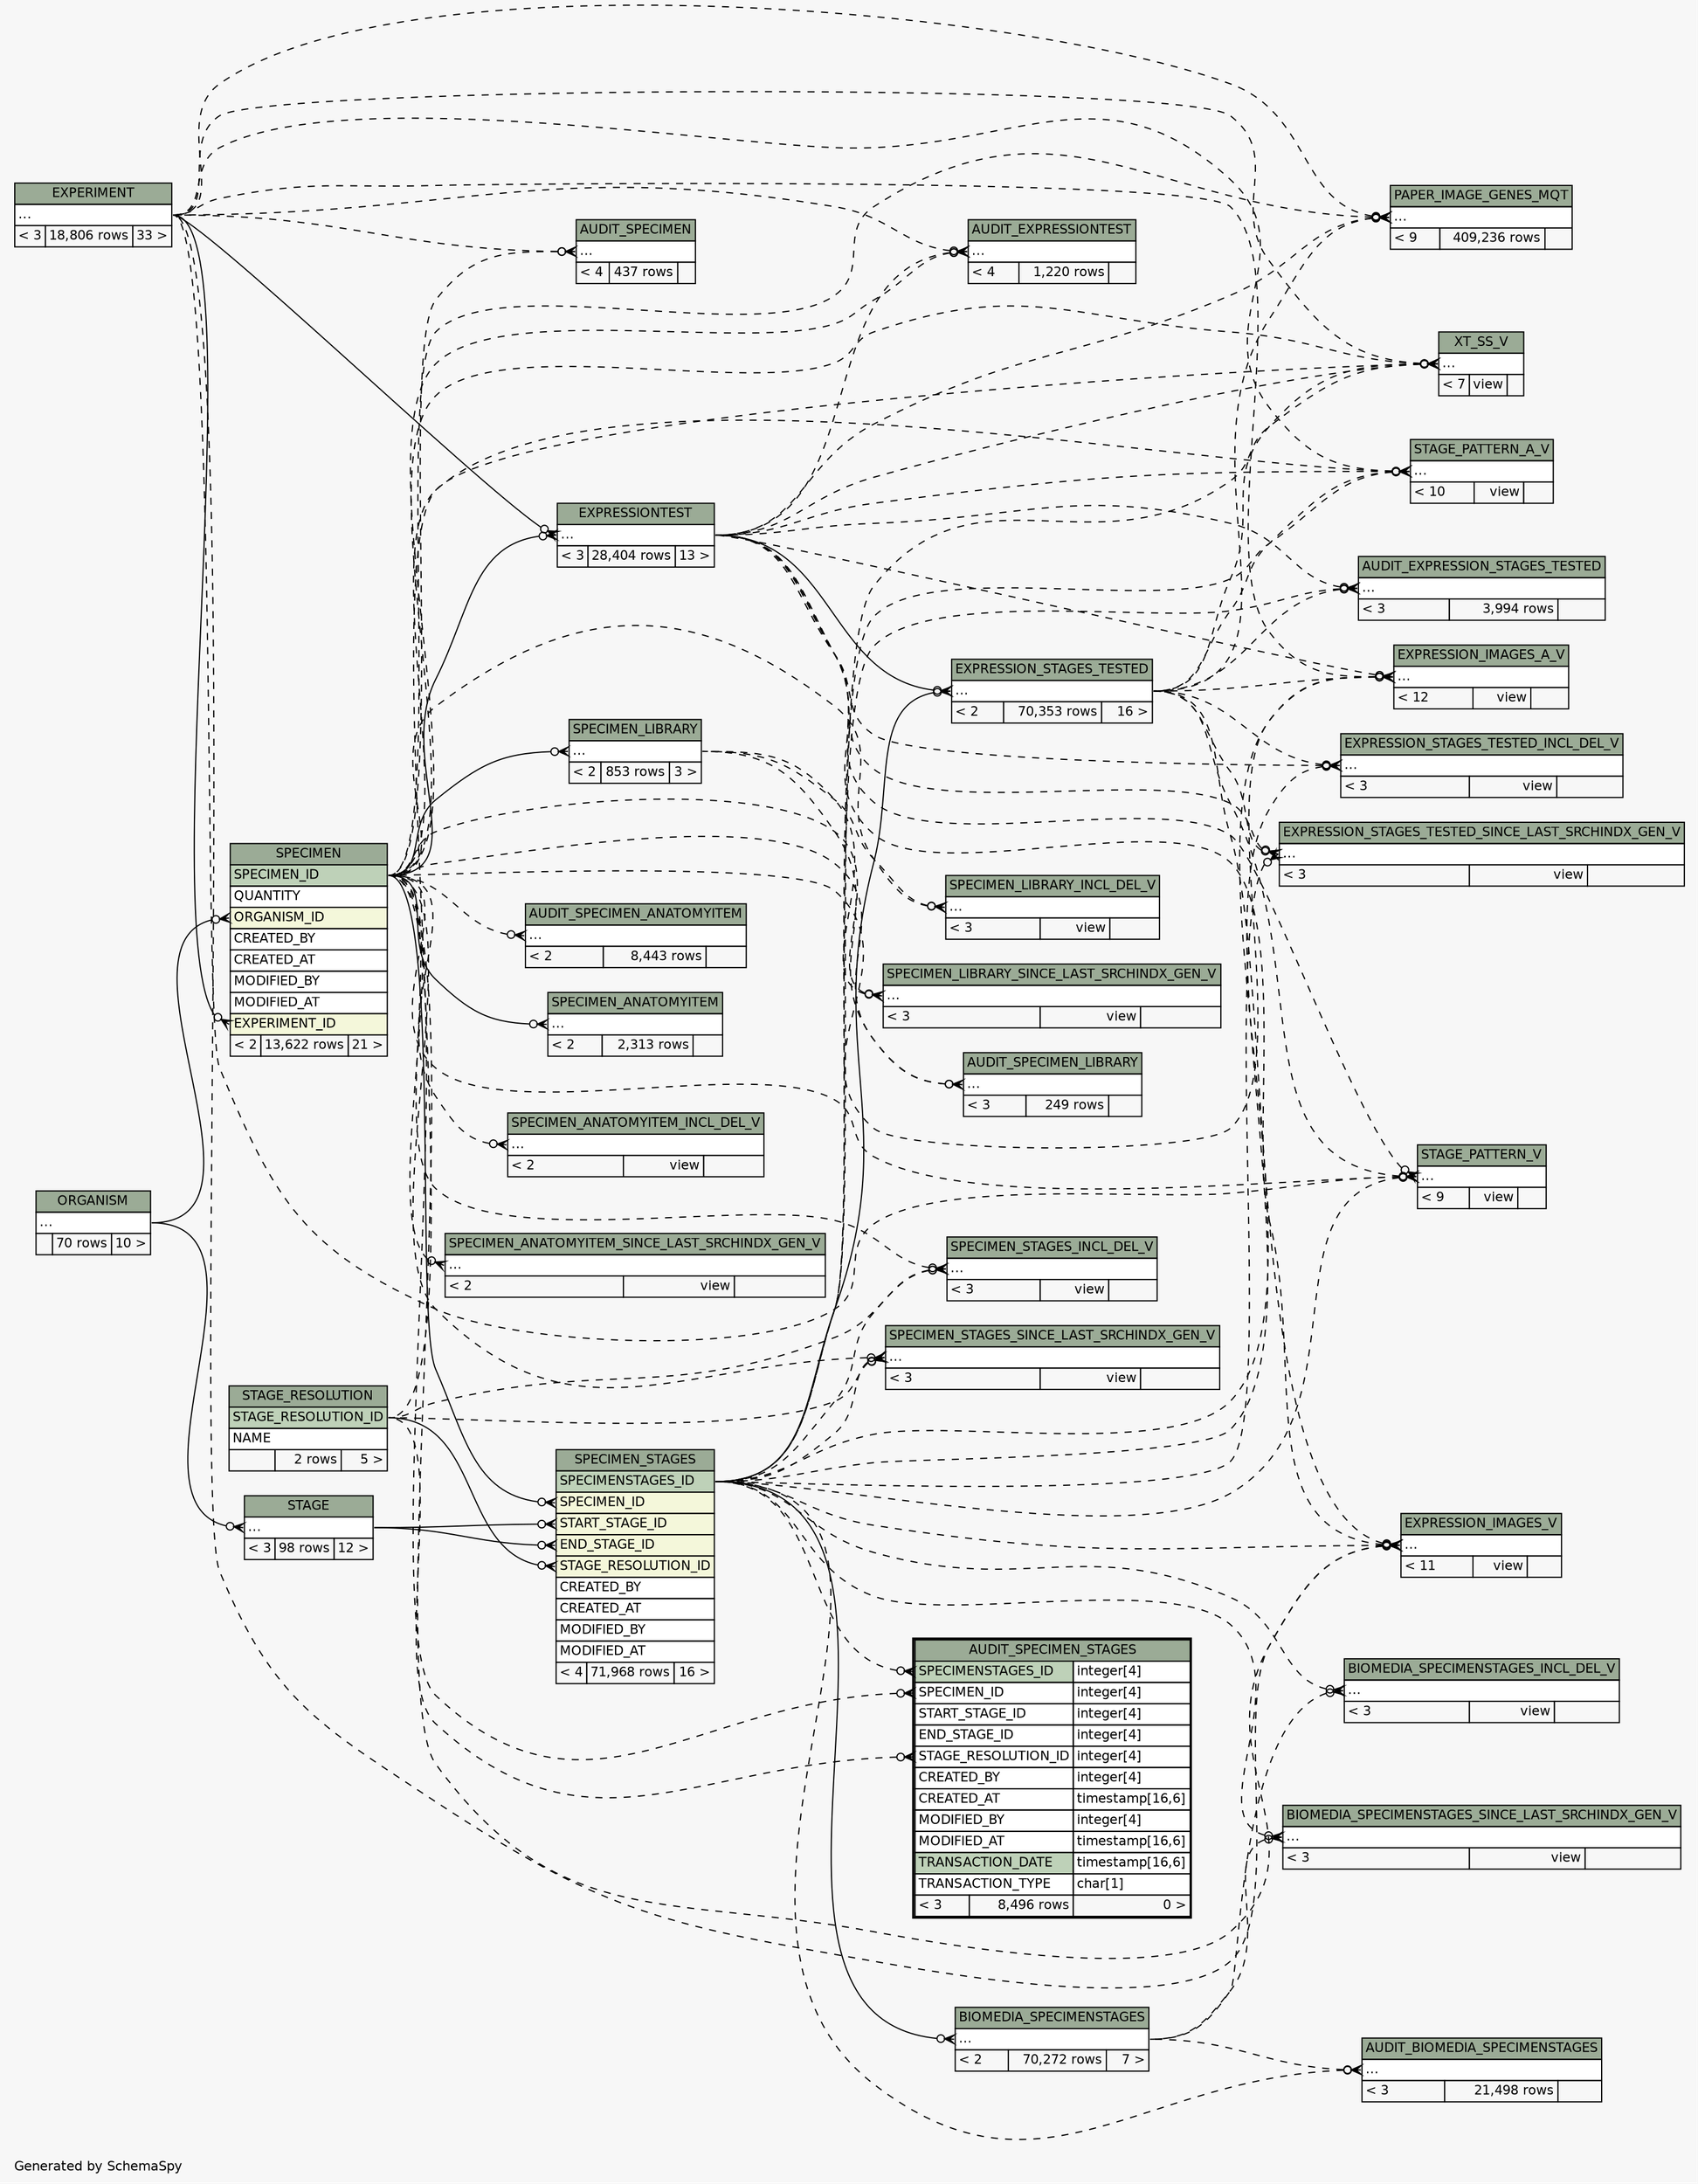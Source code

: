 // dot 2.38.0 on Windows 10 10.0
// SchemaSpy rev Unknown
digraph "impliedTwoDegreesRelationshipsDiagram" {
  graph [
    rankdir="RL"
    bgcolor="#f7f7f7"
    label="\nGenerated by SchemaSpy"
    labeljust="l"
    nodesep="0.18"
    ranksep="0.46"
    fontname="Helvetica"
    fontsize="11"
  ];
  node [
    fontname="Helvetica"
    fontsize="11"
    shape="plaintext"
  ];
  edge [
    arrowsize="0.8"
  ];
  "AUDIT_BIOMEDIA_SPECIMENSTAGES":"elipses":w -> "BIOMEDIA_SPECIMENSTAGES":"elipses":e [arrowhead=none dir=back arrowtail=crowodot style=dashed];
  "AUDIT_BIOMEDIA_SPECIMENSTAGES":"elipses":w -> "SPECIMEN_STAGES":"SPECIMENSTAGES_ID":e [arrowhead=none dir=back arrowtail=crowodot style=dashed];
  "AUDIT_EXPRESSION_STAGES_TESTED":"elipses":w -> "EXPRESSION_STAGES_TESTED":"elipses":e [arrowhead=none dir=back arrowtail=crowodot style=dashed];
  "AUDIT_EXPRESSION_STAGES_TESTED":"elipses":w -> "EXPRESSIONTEST":"elipses":e [arrowhead=none dir=back arrowtail=crowodot style=dashed];
  "AUDIT_EXPRESSION_STAGES_TESTED":"elipses":w -> "SPECIMEN_STAGES":"SPECIMENSTAGES_ID":e [arrowhead=none dir=back arrowtail=crowodot style=dashed];
  "AUDIT_EXPRESSIONTEST":"elipses":w -> "EXPERIMENT":"elipses":e [arrowhead=none dir=back arrowtail=crowodot style=dashed];
  "AUDIT_EXPRESSIONTEST":"elipses":w -> "EXPRESSIONTEST":"elipses":e [arrowhead=none dir=back arrowtail=crowodot style=dashed];
  "AUDIT_EXPRESSIONTEST":"elipses":w -> "SPECIMEN":"SPECIMEN_ID":e [arrowhead=none dir=back arrowtail=crowodot style=dashed];
  "AUDIT_SPECIMEN":"elipses":w -> "EXPERIMENT":"elipses":e [arrowhead=none dir=back arrowtail=crowodot style=dashed];
  "AUDIT_SPECIMEN":"elipses":w -> "SPECIMEN":"SPECIMEN_ID":e [arrowhead=none dir=back arrowtail=crowodot style=dashed];
  "AUDIT_SPECIMEN_ANATOMYITEM":"elipses":w -> "SPECIMEN":"SPECIMEN_ID":e [arrowhead=none dir=back arrowtail=crowodot style=dashed];
  "AUDIT_SPECIMEN_LIBRARY":"elipses":w -> "SPECIMEN":"SPECIMEN_ID":e [arrowhead=none dir=back arrowtail=crowodot style=dashed];
  "AUDIT_SPECIMEN_LIBRARY":"elipses":w -> "SPECIMEN_LIBRARY":"elipses":e [arrowhead=none dir=back arrowtail=crowodot style=dashed];
  "AUDIT_SPECIMEN_STAGES":"SPECIMEN_ID":w -> "SPECIMEN":"SPECIMEN_ID":e [arrowhead=none dir=back arrowtail=crowodot style=dashed];
  "AUDIT_SPECIMEN_STAGES":"SPECIMENSTAGES_ID":w -> "SPECIMEN_STAGES":"SPECIMENSTAGES_ID":e [arrowhead=none dir=back arrowtail=crowodot style=dashed];
  "AUDIT_SPECIMEN_STAGES":"STAGE_RESOLUTION_ID":w -> "STAGE_RESOLUTION":"STAGE_RESOLUTION_ID":e [arrowhead=none dir=back arrowtail=crowodot style=dashed];
  "BIOMEDIA_SPECIMENSTAGES":"elipses":w -> "SPECIMEN_STAGES":"SPECIMENSTAGES_ID":e [arrowhead=none dir=back arrowtail=crowodot];
  "BIOMEDIA_SPECIMENSTAGES_INCL_DEL_V":"elipses":w -> "BIOMEDIA_SPECIMENSTAGES":"elipses":e [arrowhead=none dir=back arrowtail=crowodot style=dashed];
  "BIOMEDIA_SPECIMENSTAGES_INCL_DEL_V":"elipses":w -> "SPECIMEN_STAGES":"SPECIMENSTAGES_ID":e [arrowhead=none dir=back arrowtail=crowodot style=dashed];
  "BIOMEDIA_SPECIMENSTAGES_SINCE_LAST_SRCHINDX_GEN_V":"elipses":w -> "BIOMEDIA_SPECIMENSTAGES":"elipses":e [arrowhead=none dir=back arrowtail=crowodot style=dashed];
  "BIOMEDIA_SPECIMENSTAGES_SINCE_LAST_SRCHINDX_GEN_V":"elipses":w -> "SPECIMEN_STAGES":"SPECIMENSTAGES_ID":e [arrowhead=none dir=back arrowtail=crowodot style=dashed];
  "EXPRESSION_IMAGES_A_V":"elipses":w -> "EXPERIMENT":"elipses":e [arrowhead=none dir=back arrowtail=crowodot style=dashed];
  "EXPRESSION_IMAGES_A_V":"elipses":w -> "EXPRESSION_STAGES_TESTED":"elipses":e [arrowhead=none dir=back arrowtail=crowodot style=dashed];
  "EXPRESSION_IMAGES_A_V":"elipses":w -> "EXPRESSIONTEST":"elipses":e [arrowhead=none dir=back arrowtail=crowodot style=dashed];
  "EXPRESSION_IMAGES_A_V":"elipses":w -> "SPECIMEN":"SPECIMEN_ID":e [arrowhead=none dir=back arrowtail=crowodot style=dashed];
  "EXPRESSION_IMAGES_A_V":"elipses":w -> "SPECIMEN_STAGES":"SPECIMENSTAGES_ID":e [arrowhead=none dir=back arrowtail=crowodot style=dashed];
  "EXPRESSION_IMAGES_V":"elipses":w -> "EXPERIMENT":"elipses":e [arrowhead=none dir=back arrowtail=crowodot style=dashed];
  "EXPRESSION_IMAGES_V":"elipses":w -> "EXPRESSION_STAGES_TESTED":"elipses":e [arrowhead=none dir=back arrowtail=crowodot style=dashed];
  "EXPRESSION_IMAGES_V":"elipses":w -> "EXPRESSIONTEST":"elipses":e [arrowhead=none dir=back arrowtail=crowodot style=dashed];
  "EXPRESSION_IMAGES_V":"elipses":w -> "SPECIMEN":"SPECIMEN_ID":e [arrowhead=none dir=back arrowtail=crowodot style=dashed];
  "EXPRESSION_IMAGES_V":"elipses":w -> "SPECIMEN_STAGES":"SPECIMENSTAGES_ID":e [arrowhead=none dir=back arrowtail=crowodot style=dashed];
  "EXPRESSION_STAGES_TESTED":"elipses":w -> "EXPRESSIONTEST":"elipses":e [arrowhead=none dir=back arrowtail=crowodot];
  "EXPRESSION_STAGES_TESTED":"elipses":w -> "SPECIMEN_STAGES":"SPECIMENSTAGES_ID":e [arrowhead=none dir=back arrowtail=crowodot];
  "EXPRESSION_STAGES_TESTED_INCL_DEL_V":"elipses":w -> "EXPRESSION_STAGES_TESTED":"elipses":e [arrowhead=none dir=back arrowtail=crowodot style=dashed];
  "EXPRESSION_STAGES_TESTED_INCL_DEL_V":"elipses":w -> "EXPRESSIONTEST":"elipses":e [arrowhead=none dir=back arrowtail=crowodot style=dashed];
  "EXPRESSION_STAGES_TESTED_INCL_DEL_V":"elipses":w -> "SPECIMEN_STAGES":"SPECIMENSTAGES_ID":e [arrowhead=none dir=back arrowtail=crowodot style=dashed];
  "EXPRESSION_STAGES_TESTED_SINCE_LAST_SRCHINDX_GEN_V":"elipses":w -> "EXPRESSION_STAGES_TESTED":"elipses":e [arrowhead=none dir=back arrowtail=crowodot style=dashed];
  "EXPRESSION_STAGES_TESTED_SINCE_LAST_SRCHINDX_GEN_V":"elipses":w -> "EXPRESSIONTEST":"elipses":e [arrowhead=none dir=back arrowtail=crowodot style=dashed];
  "EXPRESSION_STAGES_TESTED_SINCE_LAST_SRCHINDX_GEN_V":"elipses":w -> "SPECIMEN_STAGES":"SPECIMENSTAGES_ID":e [arrowhead=none dir=back arrowtail=crowodot style=dashed];
  "EXPRESSIONTEST":"elipses":w -> "EXPERIMENT":"elipses":e [arrowhead=none dir=back arrowtail=crowodot];
  "EXPRESSIONTEST":"elipses":w -> "SPECIMEN":"SPECIMEN_ID":e [arrowhead=none dir=back arrowtail=crowodot];
  "PAPER_IMAGE_GENES_MQT":"elipses":w -> "EXPERIMENT":"elipses":e [arrowhead=none dir=back arrowtail=crowodot style=dashed];
  "PAPER_IMAGE_GENES_MQT":"elipses":w -> "EXPRESSION_STAGES_TESTED":"elipses":e [arrowhead=none dir=back arrowtail=crowodot style=dashed];
  "PAPER_IMAGE_GENES_MQT":"elipses":w -> "EXPRESSIONTEST":"elipses":e [arrowhead=none dir=back arrowtail=crowodot style=dashed];
  "PAPER_IMAGE_GENES_MQT":"elipses":w -> "SPECIMEN":"SPECIMEN_ID":e [arrowhead=none dir=back arrowtail=crowodot style=dashed];
  "SPECIMEN":"EXPERIMENT_ID":w -> "EXPERIMENT":"elipses":e [arrowhead=none dir=back arrowtail=crowodot];
  "SPECIMEN":"ORGANISM_ID":w -> "ORGANISM":"elipses":e [arrowhead=none dir=back arrowtail=crowodot];
  "SPECIMEN_ANATOMYITEM":"elipses":w -> "SPECIMEN":"SPECIMEN_ID":e [arrowhead=none dir=back arrowtail=crowodot];
  "SPECIMEN_ANATOMYITEM_INCL_DEL_V":"elipses":w -> "SPECIMEN":"SPECIMEN_ID":e [arrowhead=none dir=back arrowtail=crowodot style=dashed];
  "SPECIMEN_ANATOMYITEM_SINCE_LAST_SRCHINDX_GEN_V":"elipses":w -> "SPECIMEN":"SPECIMEN_ID":e [arrowhead=none dir=back arrowtail=crowodot style=dashed];
  "SPECIMEN_LIBRARY":"elipses":w -> "SPECIMEN":"SPECIMEN_ID":e [arrowhead=none dir=back arrowtail=crowodot];
  "SPECIMEN_LIBRARY_INCL_DEL_V":"elipses":w -> "SPECIMEN":"SPECIMEN_ID":e [arrowhead=none dir=back arrowtail=crowodot style=dashed];
  "SPECIMEN_LIBRARY_INCL_DEL_V":"elipses":w -> "SPECIMEN_LIBRARY":"elipses":e [arrowhead=none dir=back arrowtail=crowodot style=dashed];
  "SPECIMEN_LIBRARY_SINCE_LAST_SRCHINDX_GEN_V":"elipses":w -> "SPECIMEN":"SPECIMEN_ID":e [arrowhead=none dir=back arrowtail=crowodot style=dashed];
  "SPECIMEN_LIBRARY_SINCE_LAST_SRCHINDX_GEN_V":"elipses":w -> "SPECIMEN_LIBRARY":"elipses":e [arrowhead=none dir=back arrowtail=crowodot style=dashed];
  "SPECIMEN_STAGES":"END_STAGE_ID":w -> "STAGE":"elipses":e [arrowhead=none dir=back arrowtail=crowodot];
  "SPECIMEN_STAGES":"SPECIMEN_ID":w -> "SPECIMEN":"SPECIMEN_ID":e [arrowhead=none dir=back arrowtail=crowodot];
  "SPECIMEN_STAGES":"STAGE_RESOLUTION_ID":w -> "STAGE_RESOLUTION":"STAGE_RESOLUTION_ID":e [arrowhead=none dir=back arrowtail=crowodot];
  "SPECIMEN_STAGES":"START_STAGE_ID":w -> "STAGE":"elipses":e [arrowhead=none dir=back arrowtail=crowodot];
  "SPECIMEN_STAGES_INCL_DEL_V":"elipses":w -> "SPECIMEN":"SPECIMEN_ID":e [arrowhead=none dir=back arrowtail=crowodot style=dashed];
  "SPECIMEN_STAGES_INCL_DEL_V":"elipses":w -> "SPECIMEN_STAGES":"SPECIMENSTAGES_ID":e [arrowhead=none dir=back arrowtail=crowodot style=dashed];
  "SPECIMEN_STAGES_INCL_DEL_V":"elipses":w -> "STAGE_RESOLUTION":"STAGE_RESOLUTION_ID":e [arrowhead=none dir=back arrowtail=crowodot style=dashed];
  "SPECIMEN_STAGES_SINCE_LAST_SRCHINDX_GEN_V":"elipses":w -> "SPECIMEN":"SPECIMEN_ID":e [arrowhead=none dir=back arrowtail=crowodot style=dashed];
  "SPECIMEN_STAGES_SINCE_LAST_SRCHINDX_GEN_V":"elipses":w -> "SPECIMEN_STAGES":"SPECIMENSTAGES_ID":e [arrowhead=none dir=back arrowtail=crowodot style=dashed];
  "SPECIMEN_STAGES_SINCE_LAST_SRCHINDX_GEN_V":"elipses":w -> "STAGE_RESOLUTION":"STAGE_RESOLUTION_ID":e [arrowhead=none dir=back arrowtail=crowodot style=dashed];
  "STAGE":"elipses":w -> "ORGANISM":"elipses":e [arrowhead=none dir=back arrowtail=crowodot];
  "STAGE_PATTERN_A_V":"elipses":w -> "EXPERIMENT":"elipses":e [arrowhead=none dir=back arrowtail=crowodot style=dashed];
  "STAGE_PATTERN_A_V":"elipses":w -> "EXPRESSION_STAGES_TESTED":"elipses":e [arrowhead=none dir=back arrowtail=crowodot style=dashed];
  "STAGE_PATTERN_A_V":"elipses":w -> "EXPRESSIONTEST":"elipses":e [arrowhead=none dir=back arrowtail=crowodot style=dashed];
  "STAGE_PATTERN_A_V":"elipses":w -> "SPECIMEN":"SPECIMEN_ID":e [arrowhead=none dir=back arrowtail=crowodot style=dashed];
  "STAGE_PATTERN_A_V":"elipses":w -> "SPECIMEN_STAGES":"SPECIMENSTAGES_ID":e [arrowhead=none dir=back arrowtail=crowodot style=dashed];
  "STAGE_PATTERN_V":"elipses":w -> "EXPERIMENT":"elipses":e [arrowhead=none dir=back arrowtail=crowodot style=dashed];
  "STAGE_PATTERN_V":"elipses":w -> "EXPRESSION_STAGES_TESTED":"elipses":e [arrowhead=none dir=back arrowtail=crowodot style=dashed];
  "STAGE_PATTERN_V":"elipses":w -> "EXPRESSIONTEST":"elipses":e [arrowhead=none dir=back arrowtail=crowodot style=dashed];
  "STAGE_PATTERN_V":"elipses":w -> "SPECIMEN":"SPECIMEN_ID":e [arrowhead=none dir=back arrowtail=crowodot style=dashed];
  "STAGE_PATTERN_V":"elipses":w -> "SPECIMEN_STAGES":"SPECIMENSTAGES_ID":e [arrowhead=none dir=back arrowtail=crowodot style=dashed];
  "XT_SS_V":"elipses":w -> "EXPERIMENT":"elipses":e [arrowhead=none dir=back arrowtail=crowodot style=dashed];
  "XT_SS_V":"elipses":w -> "EXPRESSION_STAGES_TESTED":"elipses":e [arrowhead=none dir=back arrowtail=crowodot style=dashed];
  "XT_SS_V":"elipses":w -> "EXPRESSIONTEST":"elipses":e [arrowhead=none dir=back arrowtail=crowodot style=dashed];
  "XT_SS_V":"elipses":w -> "SPECIMEN":"SPECIMEN_ID":e [arrowhead=none dir=back arrowtail=crowodot style=dashed];
  "XT_SS_V":"elipses":w -> "SPECIMEN_STAGES":"SPECIMENSTAGES_ID":e [arrowhead=none dir=back arrowtail=crowodot style=dashed];
  "XT_SS_V":"elipses":w -> "STAGE_RESOLUTION":"STAGE_RESOLUTION_ID":e [arrowhead=none dir=back arrowtail=crowodot style=dashed];
  "AUDIT_BIOMEDIA_SPECIMENSTAGES" [
    label=<
    <TABLE BORDER="0" CELLBORDER="1" CELLSPACING="0" BGCOLOR="#ffffff">
      <TR><TD COLSPAN="3" BGCOLOR="#9bab96" ALIGN="CENTER">AUDIT_BIOMEDIA_SPECIMENSTAGES</TD></TR>
      <TR><TD PORT="elipses" COLSPAN="3" ALIGN="LEFT">...</TD></TR>
      <TR><TD ALIGN="LEFT" BGCOLOR="#f7f7f7">&lt; 3</TD><TD ALIGN="RIGHT" BGCOLOR="#f7f7f7">21,498 rows</TD><TD ALIGN="RIGHT" BGCOLOR="#f7f7f7">  </TD></TR>
    </TABLE>>
    URL="AUDIT_BIOMEDIA_SPECIMENSTAGES.html"
    tooltip="AUDIT_BIOMEDIA_SPECIMENSTAGES"
  ];
  "AUDIT_EXPRESSION_STAGES_TESTED" [
    label=<
    <TABLE BORDER="0" CELLBORDER="1" CELLSPACING="0" BGCOLOR="#ffffff">
      <TR><TD COLSPAN="3" BGCOLOR="#9bab96" ALIGN="CENTER">AUDIT_EXPRESSION_STAGES_TESTED</TD></TR>
      <TR><TD PORT="elipses" COLSPAN="3" ALIGN="LEFT">...</TD></TR>
      <TR><TD ALIGN="LEFT" BGCOLOR="#f7f7f7">&lt; 3</TD><TD ALIGN="RIGHT" BGCOLOR="#f7f7f7">3,994 rows</TD><TD ALIGN="RIGHT" BGCOLOR="#f7f7f7">  </TD></TR>
    </TABLE>>
    URL="AUDIT_EXPRESSION_STAGES_TESTED.html"
    tooltip="AUDIT_EXPRESSION_STAGES_TESTED"
  ];
  "AUDIT_EXPRESSIONTEST" [
    label=<
    <TABLE BORDER="0" CELLBORDER="1" CELLSPACING="0" BGCOLOR="#ffffff">
      <TR><TD COLSPAN="3" BGCOLOR="#9bab96" ALIGN="CENTER">AUDIT_EXPRESSIONTEST</TD></TR>
      <TR><TD PORT="elipses" COLSPAN="3" ALIGN="LEFT">...</TD></TR>
      <TR><TD ALIGN="LEFT" BGCOLOR="#f7f7f7">&lt; 4</TD><TD ALIGN="RIGHT" BGCOLOR="#f7f7f7">1,220 rows</TD><TD ALIGN="RIGHT" BGCOLOR="#f7f7f7">  </TD></TR>
    </TABLE>>
    URL="AUDIT_EXPRESSIONTEST.html"
    tooltip="AUDIT_EXPRESSIONTEST"
  ];
  "AUDIT_SPECIMEN" [
    label=<
    <TABLE BORDER="0" CELLBORDER="1" CELLSPACING="0" BGCOLOR="#ffffff">
      <TR><TD COLSPAN="3" BGCOLOR="#9bab96" ALIGN="CENTER">AUDIT_SPECIMEN</TD></TR>
      <TR><TD PORT="elipses" COLSPAN="3" ALIGN="LEFT">...</TD></TR>
      <TR><TD ALIGN="LEFT" BGCOLOR="#f7f7f7">&lt; 4</TD><TD ALIGN="RIGHT" BGCOLOR="#f7f7f7">437 rows</TD><TD ALIGN="RIGHT" BGCOLOR="#f7f7f7">  </TD></TR>
    </TABLE>>
    URL="AUDIT_SPECIMEN.html"
    tooltip="AUDIT_SPECIMEN"
  ];
  "AUDIT_SPECIMEN_ANATOMYITEM" [
    label=<
    <TABLE BORDER="0" CELLBORDER="1" CELLSPACING="0" BGCOLOR="#ffffff">
      <TR><TD COLSPAN="3" BGCOLOR="#9bab96" ALIGN="CENTER">AUDIT_SPECIMEN_ANATOMYITEM</TD></TR>
      <TR><TD PORT="elipses" COLSPAN="3" ALIGN="LEFT">...</TD></TR>
      <TR><TD ALIGN="LEFT" BGCOLOR="#f7f7f7">&lt; 2</TD><TD ALIGN="RIGHT" BGCOLOR="#f7f7f7">8,443 rows</TD><TD ALIGN="RIGHT" BGCOLOR="#f7f7f7">  </TD></TR>
    </TABLE>>
    URL="AUDIT_SPECIMEN_ANATOMYITEM.html"
    tooltip="AUDIT_SPECIMEN_ANATOMYITEM"
  ];
  "AUDIT_SPECIMEN_LIBRARY" [
    label=<
    <TABLE BORDER="0" CELLBORDER="1" CELLSPACING="0" BGCOLOR="#ffffff">
      <TR><TD COLSPAN="3" BGCOLOR="#9bab96" ALIGN="CENTER">AUDIT_SPECIMEN_LIBRARY</TD></TR>
      <TR><TD PORT="elipses" COLSPAN="3" ALIGN="LEFT">...</TD></TR>
      <TR><TD ALIGN="LEFT" BGCOLOR="#f7f7f7">&lt; 3</TD><TD ALIGN="RIGHT" BGCOLOR="#f7f7f7">249 rows</TD><TD ALIGN="RIGHT" BGCOLOR="#f7f7f7">  </TD></TR>
    </TABLE>>
    URL="AUDIT_SPECIMEN_LIBRARY.html"
    tooltip="AUDIT_SPECIMEN_LIBRARY"
  ];
  "AUDIT_SPECIMEN_STAGES" [
    label=<
    <TABLE BORDER="2" CELLBORDER="1" CELLSPACING="0" BGCOLOR="#ffffff">
      <TR><TD COLSPAN="3" BGCOLOR="#9bab96" ALIGN="CENTER">AUDIT_SPECIMEN_STAGES</TD></TR>
      <TR><TD PORT="SPECIMENSTAGES_ID" COLSPAN="2" BGCOLOR="#bed1b8" ALIGN="LEFT">SPECIMENSTAGES_ID</TD><TD PORT="SPECIMENSTAGES_ID.type" ALIGN="LEFT">integer[4]</TD></TR>
      <TR><TD PORT="SPECIMEN_ID" COLSPAN="2" ALIGN="LEFT">SPECIMEN_ID</TD><TD PORT="SPECIMEN_ID.type" ALIGN="LEFT">integer[4]</TD></TR>
      <TR><TD PORT="START_STAGE_ID" COLSPAN="2" ALIGN="LEFT">START_STAGE_ID</TD><TD PORT="START_STAGE_ID.type" ALIGN="LEFT">integer[4]</TD></TR>
      <TR><TD PORT="END_STAGE_ID" COLSPAN="2" ALIGN="LEFT">END_STAGE_ID</TD><TD PORT="END_STAGE_ID.type" ALIGN="LEFT">integer[4]</TD></TR>
      <TR><TD PORT="STAGE_RESOLUTION_ID" COLSPAN="2" ALIGN="LEFT">STAGE_RESOLUTION_ID</TD><TD PORT="STAGE_RESOLUTION_ID.type" ALIGN="LEFT">integer[4]</TD></TR>
      <TR><TD PORT="CREATED_BY" COLSPAN="2" ALIGN="LEFT">CREATED_BY</TD><TD PORT="CREATED_BY.type" ALIGN="LEFT">integer[4]</TD></TR>
      <TR><TD PORT="CREATED_AT" COLSPAN="2" ALIGN="LEFT">CREATED_AT</TD><TD PORT="CREATED_AT.type" ALIGN="LEFT">timestamp[16,6]</TD></TR>
      <TR><TD PORT="MODIFIED_BY" COLSPAN="2" ALIGN="LEFT">MODIFIED_BY</TD><TD PORT="MODIFIED_BY.type" ALIGN="LEFT">integer[4]</TD></TR>
      <TR><TD PORT="MODIFIED_AT" COLSPAN="2" ALIGN="LEFT">MODIFIED_AT</TD><TD PORT="MODIFIED_AT.type" ALIGN="LEFT">timestamp[16,6]</TD></TR>
      <TR><TD PORT="TRANSACTION_DATE" COLSPAN="2" BGCOLOR="#bed1b8" ALIGN="LEFT">TRANSACTION_DATE</TD><TD PORT="TRANSACTION_DATE.type" ALIGN="LEFT">timestamp[16,6]</TD></TR>
      <TR><TD PORT="TRANSACTION_TYPE" COLSPAN="2" ALIGN="LEFT">TRANSACTION_TYPE</TD><TD PORT="TRANSACTION_TYPE.type" ALIGN="LEFT">char[1]</TD></TR>
      <TR><TD ALIGN="LEFT" BGCOLOR="#f7f7f7">&lt; 3</TD><TD ALIGN="RIGHT" BGCOLOR="#f7f7f7">8,496 rows</TD><TD ALIGN="RIGHT" BGCOLOR="#f7f7f7">0 &gt;</TD></TR>
    </TABLE>>
    URL="AUDIT_SPECIMEN_STAGES.html"
    tooltip="AUDIT_SPECIMEN_STAGES"
  ];
  "BIOMEDIA_SPECIMENSTAGES" [
    label=<
    <TABLE BORDER="0" CELLBORDER="1" CELLSPACING="0" BGCOLOR="#ffffff">
      <TR><TD COLSPAN="3" BGCOLOR="#9bab96" ALIGN="CENTER">BIOMEDIA_SPECIMENSTAGES</TD></TR>
      <TR><TD PORT="elipses" COLSPAN="3" ALIGN="LEFT">...</TD></TR>
      <TR><TD ALIGN="LEFT" BGCOLOR="#f7f7f7">&lt; 2</TD><TD ALIGN="RIGHT" BGCOLOR="#f7f7f7">70,272 rows</TD><TD ALIGN="RIGHT" BGCOLOR="#f7f7f7">7 &gt;</TD></TR>
    </TABLE>>
    URL="BIOMEDIA_SPECIMENSTAGES.html"
    tooltip="BIOMEDIA_SPECIMENSTAGES"
  ];
  "BIOMEDIA_SPECIMENSTAGES_INCL_DEL_V" [
    label=<
    <TABLE BORDER="0" CELLBORDER="1" CELLSPACING="0" BGCOLOR="#ffffff">
      <TR><TD COLSPAN="3" BGCOLOR="#9bab96" ALIGN="CENTER">BIOMEDIA_SPECIMENSTAGES_INCL_DEL_V</TD></TR>
      <TR><TD PORT="elipses" COLSPAN="3" ALIGN="LEFT">...</TD></TR>
      <TR><TD ALIGN="LEFT" BGCOLOR="#f7f7f7">&lt; 3</TD><TD ALIGN="RIGHT" BGCOLOR="#f7f7f7">view</TD><TD ALIGN="RIGHT" BGCOLOR="#f7f7f7">  </TD></TR>
    </TABLE>>
    URL="BIOMEDIA_SPECIMENSTAGES_INCL_DEL_V.html"
    tooltip="BIOMEDIA_SPECIMENSTAGES_INCL_DEL_V"
  ];
  "BIOMEDIA_SPECIMENSTAGES_SINCE_LAST_SRCHINDX_GEN_V" [
    label=<
    <TABLE BORDER="0" CELLBORDER="1" CELLSPACING="0" BGCOLOR="#ffffff">
      <TR><TD COLSPAN="3" BGCOLOR="#9bab96" ALIGN="CENTER">BIOMEDIA_SPECIMENSTAGES_SINCE_LAST_SRCHINDX_GEN_V</TD></TR>
      <TR><TD PORT="elipses" COLSPAN="3" ALIGN="LEFT">...</TD></TR>
      <TR><TD ALIGN="LEFT" BGCOLOR="#f7f7f7">&lt; 3</TD><TD ALIGN="RIGHT" BGCOLOR="#f7f7f7">view</TD><TD ALIGN="RIGHT" BGCOLOR="#f7f7f7">  </TD></TR>
    </TABLE>>
    URL="BIOMEDIA_SPECIMENSTAGES_SINCE_LAST_SRCHINDX_GEN_V.html"
    tooltip="BIOMEDIA_SPECIMENSTAGES_SINCE_LAST_SRCHINDX_GEN_V"
  ];
  "EXPERIMENT" [
    label=<
    <TABLE BORDER="0" CELLBORDER="1" CELLSPACING="0" BGCOLOR="#ffffff">
      <TR><TD COLSPAN="3" BGCOLOR="#9bab96" ALIGN="CENTER">EXPERIMENT</TD></TR>
      <TR><TD PORT="elipses" COLSPAN="3" ALIGN="LEFT">...</TD></TR>
      <TR><TD ALIGN="LEFT" BGCOLOR="#f7f7f7">&lt; 3</TD><TD ALIGN="RIGHT" BGCOLOR="#f7f7f7">18,806 rows</TD><TD ALIGN="RIGHT" BGCOLOR="#f7f7f7">33 &gt;</TD></TR>
    </TABLE>>
    URL="EXPERIMENT.html"
    tooltip="EXPERIMENT"
  ];
  "EXPRESSION_IMAGES_A_V" [
    label=<
    <TABLE BORDER="0" CELLBORDER="1" CELLSPACING="0" BGCOLOR="#ffffff">
      <TR><TD COLSPAN="3" BGCOLOR="#9bab96" ALIGN="CENTER">EXPRESSION_IMAGES_A_V</TD></TR>
      <TR><TD PORT="elipses" COLSPAN="3" ALIGN="LEFT">...</TD></TR>
      <TR><TD ALIGN="LEFT" BGCOLOR="#f7f7f7">&lt; 12</TD><TD ALIGN="RIGHT" BGCOLOR="#f7f7f7">view</TD><TD ALIGN="RIGHT" BGCOLOR="#f7f7f7">  </TD></TR>
    </TABLE>>
    URL="EXPRESSION_IMAGES_A_V.html"
    tooltip="EXPRESSION_IMAGES_A_V"
  ];
  "EXPRESSION_IMAGES_V" [
    label=<
    <TABLE BORDER="0" CELLBORDER="1" CELLSPACING="0" BGCOLOR="#ffffff">
      <TR><TD COLSPAN="3" BGCOLOR="#9bab96" ALIGN="CENTER">EXPRESSION_IMAGES_V</TD></TR>
      <TR><TD PORT="elipses" COLSPAN="3" ALIGN="LEFT">...</TD></TR>
      <TR><TD ALIGN="LEFT" BGCOLOR="#f7f7f7">&lt; 11</TD><TD ALIGN="RIGHT" BGCOLOR="#f7f7f7">view</TD><TD ALIGN="RIGHT" BGCOLOR="#f7f7f7">  </TD></TR>
    </TABLE>>
    URL="EXPRESSION_IMAGES_V.html"
    tooltip="EXPRESSION_IMAGES_V"
  ];
  "EXPRESSION_STAGES_TESTED" [
    label=<
    <TABLE BORDER="0" CELLBORDER="1" CELLSPACING="0" BGCOLOR="#ffffff">
      <TR><TD COLSPAN="3" BGCOLOR="#9bab96" ALIGN="CENTER">EXPRESSION_STAGES_TESTED</TD></TR>
      <TR><TD PORT="elipses" COLSPAN="3" ALIGN="LEFT">...</TD></TR>
      <TR><TD ALIGN="LEFT" BGCOLOR="#f7f7f7">&lt; 2</TD><TD ALIGN="RIGHT" BGCOLOR="#f7f7f7">70,353 rows</TD><TD ALIGN="RIGHT" BGCOLOR="#f7f7f7">16 &gt;</TD></TR>
    </TABLE>>
    URL="EXPRESSION_STAGES_TESTED.html"
    tooltip="EXPRESSION_STAGES_TESTED"
  ];
  "EXPRESSION_STAGES_TESTED_INCL_DEL_V" [
    label=<
    <TABLE BORDER="0" CELLBORDER="1" CELLSPACING="0" BGCOLOR="#ffffff">
      <TR><TD COLSPAN="3" BGCOLOR="#9bab96" ALIGN="CENTER">EXPRESSION_STAGES_TESTED_INCL_DEL_V</TD></TR>
      <TR><TD PORT="elipses" COLSPAN="3" ALIGN="LEFT">...</TD></TR>
      <TR><TD ALIGN="LEFT" BGCOLOR="#f7f7f7">&lt; 3</TD><TD ALIGN="RIGHT" BGCOLOR="#f7f7f7">view</TD><TD ALIGN="RIGHT" BGCOLOR="#f7f7f7">  </TD></TR>
    </TABLE>>
    URL="EXPRESSION_STAGES_TESTED_INCL_DEL_V.html"
    tooltip="EXPRESSION_STAGES_TESTED_INCL_DEL_V"
  ];
  "EXPRESSION_STAGES_TESTED_SINCE_LAST_SRCHINDX_GEN_V" [
    label=<
    <TABLE BORDER="0" CELLBORDER="1" CELLSPACING="0" BGCOLOR="#ffffff">
      <TR><TD COLSPAN="3" BGCOLOR="#9bab96" ALIGN="CENTER">EXPRESSION_STAGES_TESTED_SINCE_LAST_SRCHINDX_GEN_V</TD></TR>
      <TR><TD PORT="elipses" COLSPAN="3" ALIGN="LEFT">...</TD></TR>
      <TR><TD ALIGN="LEFT" BGCOLOR="#f7f7f7">&lt; 3</TD><TD ALIGN="RIGHT" BGCOLOR="#f7f7f7">view</TD><TD ALIGN="RIGHT" BGCOLOR="#f7f7f7">  </TD></TR>
    </TABLE>>
    URL="EXPRESSION_STAGES_TESTED_SINCE_LAST_SRCHINDX_GEN_V.html"
    tooltip="EXPRESSION_STAGES_TESTED_SINCE_LAST_SRCHINDX_GEN_V"
  ];
  "EXPRESSIONTEST" [
    label=<
    <TABLE BORDER="0" CELLBORDER="1" CELLSPACING="0" BGCOLOR="#ffffff">
      <TR><TD COLSPAN="3" BGCOLOR="#9bab96" ALIGN="CENTER">EXPRESSIONTEST</TD></TR>
      <TR><TD PORT="elipses" COLSPAN="3" ALIGN="LEFT">...</TD></TR>
      <TR><TD ALIGN="LEFT" BGCOLOR="#f7f7f7">&lt; 3</TD><TD ALIGN="RIGHT" BGCOLOR="#f7f7f7">28,404 rows</TD><TD ALIGN="RIGHT" BGCOLOR="#f7f7f7">13 &gt;</TD></TR>
    </TABLE>>
    URL="EXPRESSIONTEST.html"
    tooltip="EXPRESSIONTEST"
  ];
  "ORGANISM" [
    label=<
    <TABLE BORDER="0" CELLBORDER="1" CELLSPACING="0" BGCOLOR="#ffffff">
      <TR><TD COLSPAN="3" BGCOLOR="#9bab96" ALIGN="CENTER">ORGANISM</TD></TR>
      <TR><TD PORT="elipses" COLSPAN="3" ALIGN="LEFT">...</TD></TR>
      <TR><TD ALIGN="LEFT" BGCOLOR="#f7f7f7">  </TD><TD ALIGN="RIGHT" BGCOLOR="#f7f7f7">70 rows</TD><TD ALIGN="RIGHT" BGCOLOR="#f7f7f7">10 &gt;</TD></TR>
    </TABLE>>
    URL="ORGANISM.html"
    tooltip="ORGANISM"
  ];
  "PAPER_IMAGE_GENES_MQT" [
    label=<
    <TABLE BORDER="0" CELLBORDER="1" CELLSPACING="0" BGCOLOR="#ffffff">
      <TR><TD COLSPAN="3" BGCOLOR="#9bab96" ALIGN="CENTER">PAPER_IMAGE_GENES_MQT</TD></TR>
      <TR><TD PORT="elipses" COLSPAN="3" ALIGN="LEFT">...</TD></TR>
      <TR><TD ALIGN="LEFT" BGCOLOR="#f7f7f7">&lt; 9</TD><TD ALIGN="RIGHT" BGCOLOR="#f7f7f7">409,236 rows</TD><TD ALIGN="RIGHT" BGCOLOR="#f7f7f7">  </TD></TR>
    </TABLE>>
    URL="PAPER_IMAGE_GENES_MQT.html"
    tooltip="PAPER_IMAGE_GENES_MQT"
  ];
  "SPECIMEN" [
    label=<
    <TABLE BORDER="0" CELLBORDER="1" CELLSPACING="0" BGCOLOR="#ffffff">
      <TR><TD COLSPAN="3" BGCOLOR="#9bab96" ALIGN="CENTER">SPECIMEN</TD></TR>
      <TR><TD PORT="SPECIMEN_ID" COLSPAN="3" BGCOLOR="#bed1b8" ALIGN="LEFT">SPECIMEN_ID</TD></TR>
      <TR><TD PORT="QUANTITY" COLSPAN="3" ALIGN="LEFT">QUANTITY</TD></TR>
      <TR><TD PORT="ORGANISM_ID" COLSPAN="3" BGCOLOR="#f4f7da" ALIGN="LEFT">ORGANISM_ID</TD></TR>
      <TR><TD PORT="CREATED_BY" COLSPAN="3" ALIGN="LEFT">CREATED_BY</TD></TR>
      <TR><TD PORT="CREATED_AT" COLSPAN="3" ALIGN="LEFT">CREATED_AT</TD></TR>
      <TR><TD PORT="MODIFIED_BY" COLSPAN="3" ALIGN="LEFT">MODIFIED_BY</TD></TR>
      <TR><TD PORT="MODIFIED_AT" COLSPAN="3" ALIGN="LEFT">MODIFIED_AT</TD></TR>
      <TR><TD PORT="EXPERIMENT_ID" COLSPAN="3" BGCOLOR="#f4f7da" ALIGN="LEFT">EXPERIMENT_ID</TD></TR>
      <TR><TD ALIGN="LEFT" BGCOLOR="#f7f7f7">&lt; 2</TD><TD ALIGN="RIGHT" BGCOLOR="#f7f7f7">13,622 rows</TD><TD ALIGN="RIGHT" BGCOLOR="#f7f7f7">21 &gt;</TD></TR>
    </TABLE>>
    URL="SPECIMEN.html"
    tooltip="SPECIMEN"
  ];
  "SPECIMEN_ANATOMYITEM" [
    label=<
    <TABLE BORDER="0" CELLBORDER="1" CELLSPACING="0" BGCOLOR="#ffffff">
      <TR><TD COLSPAN="3" BGCOLOR="#9bab96" ALIGN="CENTER">SPECIMEN_ANATOMYITEM</TD></TR>
      <TR><TD PORT="elipses" COLSPAN="3" ALIGN="LEFT">...</TD></TR>
      <TR><TD ALIGN="LEFT" BGCOLOR="#f7f7f7">&lt; 2</TD><TD ALIGN="RIGHT" BGCOLOR="#f7f7f7">2,313 rows</TD><TD ALIGN="RIGHT" BGCOLOR="#f7f7f7">  </TD></TR>
    </TABLE>>
    URL="SPECIMEN_ANATOMYITEM.html"
    tooltip="SPECIMEN_ANATOMYITEM"
  ];
  "SPECIMEN_ANATOMYITEM_INCL_DEL_V" [
    label=<
    <TABLE BORDER="0" CELLBORDER="1" CELLSPACING="0" BGCOLOR="#ffffff">
      <TR><TD COLSPAN="3" BGCOLOR="#9bab96" ALIGN="CENTER">SPECIMEN_ANATOMYITEM_INCL_DEL_V</TD></TR>
      <TR><TD PORT="elipses" COLSPAN="3" ALIGN="LEFT">...</TD></TR>
      <TR><TD ALIGN="LEFT" BGCOLOR="#f7f7f7">&lt; 2</TD><TD ALIGN="RIGHT" BGCOLOR="#f7f7f7">view</TD><TD ALIGN="RIGHT" BGCOLOR="#f7f7f7">  </TD></TR>
    </TABLE>>
    URL="SPECIMEN_ANATOMYITEM_INCL_DEL_V.html"
    tooltip="SPECIMEN_ANATOMYITEM_INCL_DEL_V"
  ];
  "SPECIMEN_ANATOMYITEM_SINCE_LAST_SRCHINDX_GEN_V" [
    label=<
    <TABLE BORDER="0" CELLBORDER="1" CELLSPACING="0" BGCOLOR="#ffffff">
      <TR><TD COLSPAN="3" BGCOLOR="#9bab96" ALIGN="CENTER">SPECIMEN_ANATOMYITEM_SINCE_LAST_SRCHINDX_GEN_V</TD></TR>
      <TR><TD PORT="elipses" COLSPAN="3" ALIGN="LEFT">...</TD></TR>
      <TR><TD ALIGN="LEFT" BGCOLOR="#f7f7f7">&lt; 2</TD><TD ALIGN="RIGHT" BGCOLOR="#f7f7f7">view</TD><TD ALIGN="RIGHT" BGCOLOR="#f7f7f7">  </TD></TR>
    </TABLE>>
    URL="SPECIMEN_ANATOMYITEM_SINCE_LAST_SRCHINDX_GEN_V.html"
    tooltip="SPECIMEN_ANATOMYITEM_SINCE_LAST_SRCHINDX_GEN_V"
  ];
  "SPECIMEN_LIBRARY" [
    label=<
    <TABLE BORDER="0" CELLBORDER="1" CELLSPACING="0" BGCOLOR="#ffffff">
      <TR><TD COLSPAN="3" BGCOLOR="#9bab96" ALIGN="CENTER">SPECIMEN_LIBRARY</TD></TR>
      <TR><TD PORT="elipses" COLSPAN="3" ALIGN="LEFT">...</TD></TR>
      <TR><TD ALIGN="LEFT" BGCOLOR="#f7f7f7">&lt; 2</TD><TD ALIGN="RIGHT" BGCOLOR="#f7f7f7">853 rows</TD><TD ALIGN="RIGHT" BGCOLOR="#f7f7f7">3 &gt;</TD></TR>
    </TABLE>>
    URL="SPECIMEN_LIBRARY.html"
    tooltip="SPECIMEN_LIBRARY"
  ];
  "SPECIMEN_LIBRARY_INCL_DEL_V" [
    label=<
    <TABLE BORDER="0" CELLBORDER="1" CELLSPACING="0" BGCOLOR="#ffffff">
      <TR><TD COLSPAN="3" BGCOLOR="#9bab96" ALIGN="CENTER">SPECIMEN_LIBRARY_INCL_DEL_V</TD></TR>
      <TR><TD PORT="elipses" COLSPAN="3" ALIGN="LEFT">...</TD></TR>
      <TR><TD ALIGN="LEFT" BGCOLOR="#f7f7f7">&lt; 3</TD><TD ALIGN="RIGHT" BGCOLOR="#f7f7f7">view</TD><TD ALIGN="RIGHT" BGCOLOR="#f7f7f7">  </TD></TR>
    </TABLE>>
    URL="SPECIMEN_LIBRARY_INCL_DEL_V.html"
    tooltip="SPECIMEN_LIBRARY_INCL_DEL_V"
  ];
  "SPECIMEN_LIBRARY_SINCE_LAST_SRCHINDX_GEN_V" [
    label=<
    <TABLE BORDER="0" CELLBORDER="1" CELLSPACING="0" BGCOLOR="#ffffff">
      <TR><TD COLSPAN="3" BGCOLOR="#9bab96" ALIGN="CENTER">SPECIMEN_LIBRARY_SINCE_LAST_SRCHINDX_GEN_V</TD></TR>
      <TR><TD PORT="elipses" COLSPAN="3" ALIGN="LEFT">...</TD></TR>
      <TR><TD ALIGN="LEFT" BGCOLOR="#f7f7f7">&lt; 3</TD><TD ALIGN="RIGHT" BGCOLOR="#f7f7f7">view</TD><TD ALIGN="RIGHT" BGCOLOR="#f7f7f7">  </TD></TR>
    </TABLE>>
    URL="SPECIMEN_LIBRARY_SINCE_LAST_SRCHINDX_GEN_V.html"
    tooltip="SPECIMEN_LIBRARY_SINCE_LAST_SRCHINDX_GEN_V"
  ];
  "SPECIMEN_STAGES" [
    label=<
    <TABLE BORDER="0" CELLBORDER="1" CELLSPACING="0" BGCOLOR="#ffffff">
      <TR><TD COLSPAN="3" BGCOLOR="#9bab96" ALIGN="CENTER">SPECIMEN_STAGES</TD></TR>
      <TR><TD PORT="SPECIMENSTAGES_ID" COLSPAN="3" BGCOLOR="#bed1b8" ALIGN="LEFT">SPECIMENSTAGES_ID</TD></TR>
      <TR><TD PORT="SPECIMEN_ID" COLSPAN="3" BGCOLOR="#f4f7da" ALIGN="LEFT">SPECIMEN_ID</TD></TR>
      <TR><TD PORT="START_STAGE_ID" COLSPAN="3" BGCOLOR="#f4f7da" ALIGN="LEFT">START_STAGE_ID</TD></TR>
      <TR><TD PORT="END_STAGE_ID" COLSPAN="3" BGCOLOR="#f4f7da" ALIGN="LEFT">END_STAGE_ID</TD></TR>
      <TR><TD PORT="STAGE_RESOLUTION_ID" COLSPAN="3" BGCOLOR="#f4f7da" ALIGN="LEFT">STAGE_RESOLUTION_ID</TD></TR>
      <TR><TD PORT="CREATED_BY" COLSPAN="3" ALIGN="LEFT">CREATED_BY</TD></TR>
      <TR><TD PORT="CREATED_AT" COLSPAN="3" ALIGN="LEFT">CREATED_AT</TD></TR>
      <TR><TD PORT="MODIFIED_BY" COLSPAN="3" ALIGN="LEFT">MODIFIED_BY</TD></TR>
      <TR><TD PORT="MODIFIED_AT" COLSPAN="3" ALIGN="LEFT">MODIFIED_AT</TD></TR>
      <TR><TD ALIGN="LEFT" BGCOLOR="#f7f7f7">&lt; 4</TD><TD ALIGN="RIGHT" BGCOLOR="#f7f7f7">71,968 rows</TD><TD ALIGN="RIGHT" BGCOLOR="#f7f7f7">16 &gt;</TD></TR>
    </TABLE>>
    URL="SPECIMEN_STAGES.html"
    tooltip="SPECIMEN_STAGES"
  ];
  "SPECIMEN_STAGES_INCL_DEL_V" [
    label=<
    <TABLE BORDER="0" CELLBORDER="1" CELLSPACING="0" BGCOLOR="#ffffff">
      <TR><TD COLSPAN="3" BGCOLOR="#9bab96" ALIGN="CENTER">SPECIMEN_STAGES_INCL_DEL_V</TD></TR>
      <TR><TD PORT="elipses" COLSPAN="3" ALIGN="LEFT">...</TD></TR>
      <TR><TD ALIGN="LEFT" BGCOLOR="#f7f7f7">&lt; 3</TD><TD ALIGN="RIGHT" BGCOLOR="#f7f7f7">view</TD><TD ALIGN="RIGHT" BGCOLOR="#f7f7f7">  </TD></TR>
    </TABLE>>
    URL="SPECIMEN_STAGES_INCL_DEL_V.html"
    tooltip="SPECIMEN_STAGES_INCL_DEL_V"
  ];
  "SPECIMEN_STAGES_SINCE_LAST_SRCHINDX_GEN_V" [
    label=<
    <TABLE BORDER="0" CELLBORDER="1" CELLSPACING="0" BGCOLOR="#ffffff">
      <TR><TD COLSPAN="3" BGCOLOR="#9bab96" ALIGN="CENTER">SPECIMEN_STAGES_SINCE_LAST_SRCHINDX_GEN_V</TD></TR>
      <TR><TD PORT="elipses" COLSPAN="3" ALIGN="LEFT">...</TD></TR>
      <TR><TD ALIGN="LEFT" BGCOLOR="#f7f7f7">&lt; 3</TD><TD ALIGN="RIGHT" BGCOLOR="#f7f7f7">view</TD><TD ALIGN="RIGHT" BGCOLOR="#f7f7f7">  </TD></TR>
    </TABLE>>
    URL="SPECIMEN_STAGES_SINCE_LAST_SRCHINDX_GEN_V.html"
    tooltip="SPECIMEN_STAGES_SINCE_LAST_SRCHINDX_GEN_V"
  ];
  "STAGE" [
    label=<
    <TABLE BORDER="0" CELLBORDER="1" CELLSPACING="0" BGCOLOR="#ffffff">
      <TR><TD COLSPAN="3" BGCOLOR="#9bab96" ALIGN="CENTER">STAGE</TD></TR>
      <TR><TD PORT="elipses" COLSPAN="3" ALIGN="LEFT">...</TD></TR>
      <TR><TD ALIGN="LEFT" BGCOLOR="#f7f7f7">&lt; 3</TD><TD ALIGN="RIGHT" BGCOLOR="#f7f7f7">98 rows</TD><TD ALIGN="RIGHT" BGCOLOR="#f7f7f7">12 &gt;</TD></TR>
    </TABLE>>
    URL="STAGE.html"
    tooltip="STAGE"
  ];
  "STAGE_PATTERN_A_V" [
    label=<
    <TABLE BORDER="0" CELLBORDER="1" CELLSPACING="0" BGCOLOR="#ffffff">
      <TR><TD COLSPAN="3" BGCOLOR="#9bab96" ALIGN="CENTER">STAGE_PATTERN_A_V</TD></TR>
      <TR><TD PORT="elipses" COLSPAN="3" ALIGN="LEFT">...</TD></TR>
      <TR><TD ALIGN="LEFT" BGCOLOR="#f7f7f7">&lt; 10</TD><TD ALIGN="RIGHT" BGCOLOR="#f7f7f7">view</TD><TD ALIGN="RIGHT" BGCOLOR="#f7f7f7">  </TD></TR>
    </TABLE>>
    URL="STAGE_PATTERN_A_V.html"
    tooltip="STAGE_PATTERN_A_V"
  ];
  "STAGE_PATTERN_V" [
    label=<
    <TABLE BORDER="0" CELLBORDER="1" CELLSPACING="0" BGCOLOR="#ffffff">
      <TR><TD COLSPAN="3" BGCOLOR="#9bab96" ALIGN="CENTER">STAGE_PATTERN_V</TD></TR>
      <TR><TD PORT="elipses" COLSPAN="3" ALIGN="LEFT">...</TD></TR>
      <TR><TD ALIGN="LEFT" BGCOLOR="#f7f7f7">&lt; 9</TD><TD ALIGN="RIGHT" BGCOLOR="#f7f7f7">view</TD><TD ALIGN="RIGHT" BGCOLOR="#f7f7f7">  </TD></TR>
    </TABLE>>
    URL="STAGE_PATTERN_V.html"
    tooltip="STAGE_PATTERN_V"
  ];
  "STAGE_RESOLUTION" [
    label=<
    <TABLE BORDER="0" CELLBORDER="1" CELLSPACING="0" BGCOLOR="#ffffff">
      <TR><TD COLSPAN="3" BGCOLOR="#9bab96" ALIGN="CENTER">STAGE_RESOLUTION</TD></TR>
      <TR><TD PORT="STAGE_RESOLUTION_ID" COLSPAN="3" BGCOLOR="#bed1b8" ALIGN="LEFT">STAGE_RESOLUTION_ID</TD></TR>
      <TR><TD PORT="NAME" COLSPAN="3" ALIGN="LEFT">NAME</TD></TR>
      <TR><TD ALIGN="LEFT" BGCOLOR="#f7f7f7">  </TD><TD ALIGN="RIGHT" BGCOLOR="#f7f7f7">2 rows</TD><TD ALIGN="RIGHT" BGCOLOR="#f7f7f7">5 &gt;</TD></TR>
    </TABLE>>
    URL="STAGE_RESOLUTION.html"
    tooltip="STAGE_RESOLUTION"
  ];
  "XT_SS_V" [
    label=<
    <TABLE BORDER="0" CELLBORDER="1" CELLSPACING="0" BGCOLOR="#ffffff">
      <TR><TD COLSPAN="3" BGCOLOR="#9bab96" ALIGN="CENTER">XT_SS_V</TD></TR>
      <TR><TD PORT="elipses" COLSPAN="3" ALIGN="LEFT">...</TD></TR>
      <TR><TD ALIGN="LEFT" BGCOLOR="#f7f7f7">&lt; 7</TD><TD ALIGN="RIGHT" BGCOLOR="#f7f7f7">view</TD><TD ALIGN="RIGHT" BGCOLOR="#f7f7f7">  </TD></TR>
    </TABLE>>
    URL="XT_SS_V.html"
    tooltip="XT_SS_V"
  ];
}
